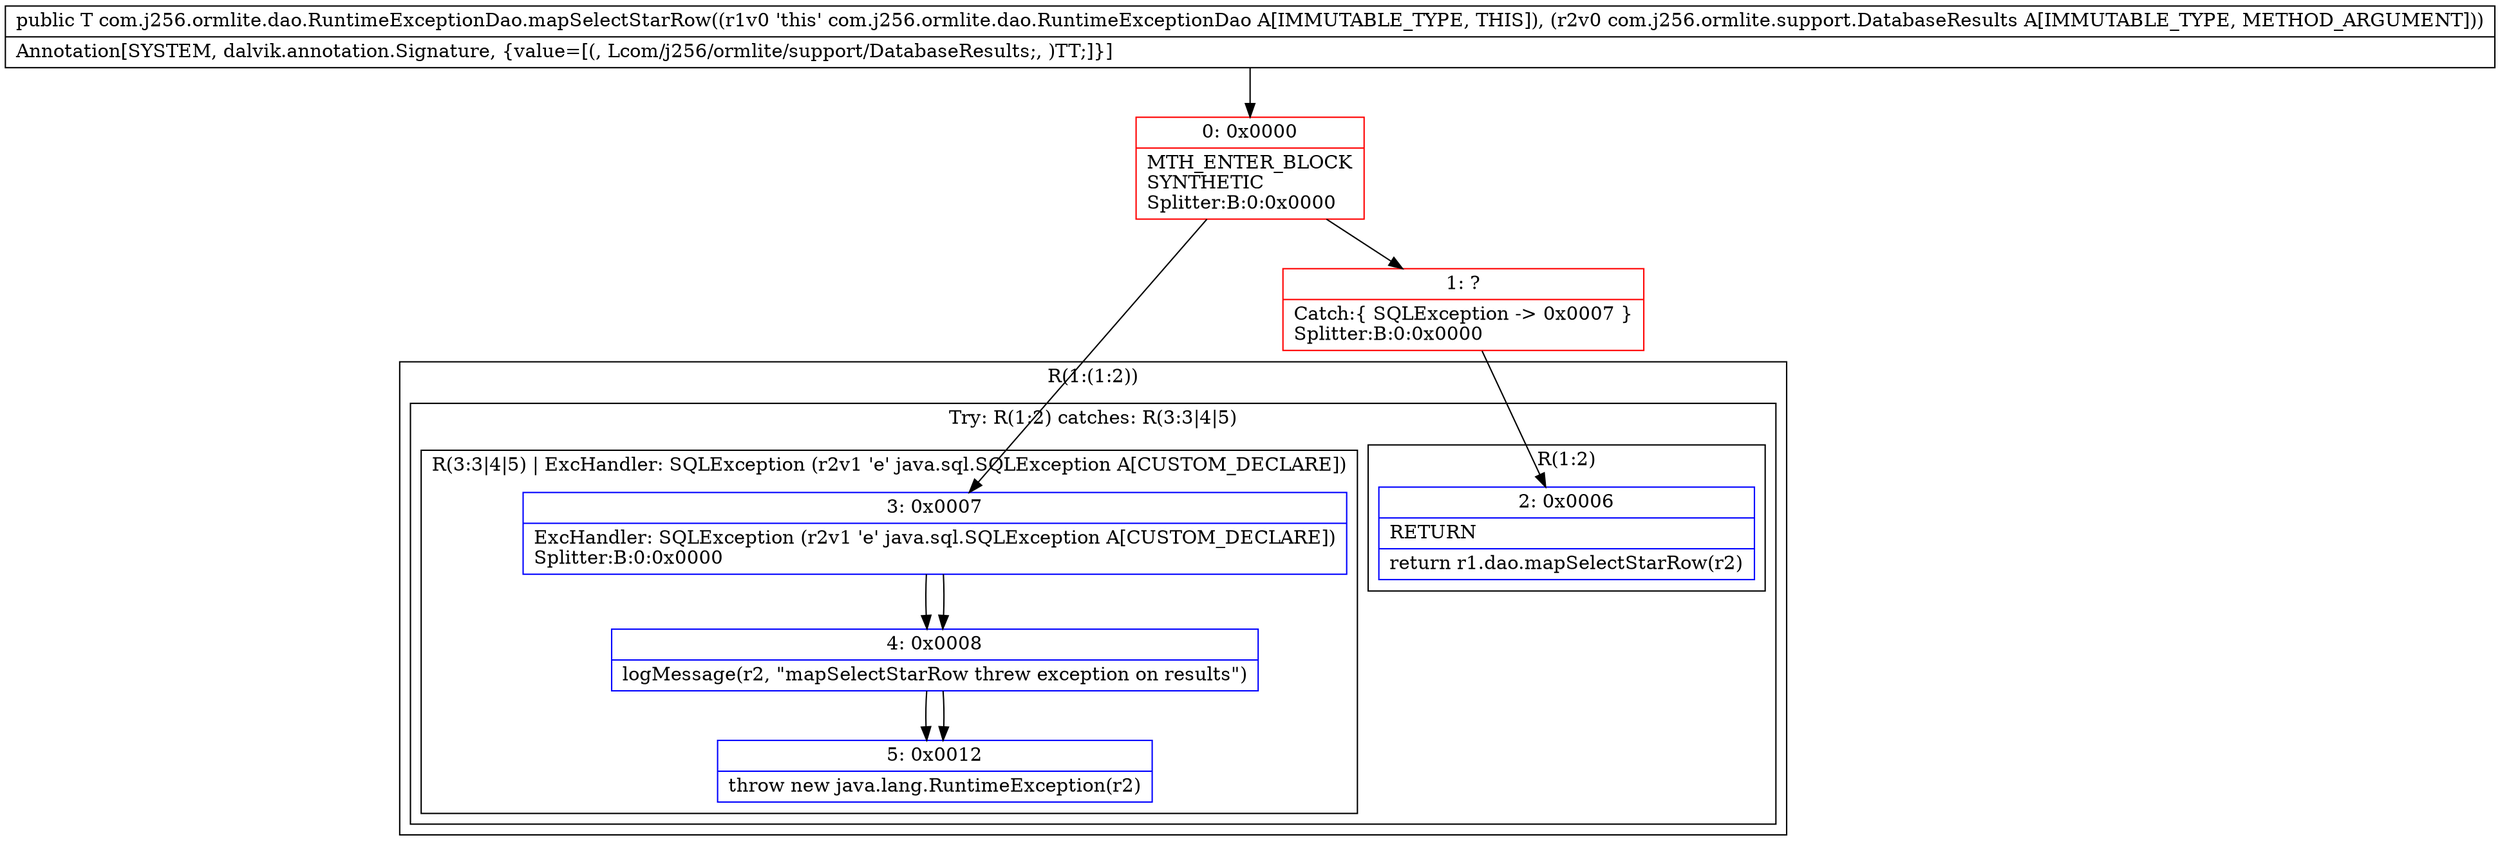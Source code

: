 digraph "CFG forcom.j256.ormlite.dao.RuntimeExceptionDao.mapSelectStarRow(Lcom\/j256\/ormlite\/support\/DatabaseResults;)Ljava\/lang\/Object;" {
subgraph cluster_Region_575181708 {
label = "R(1:(1:2))";
node [shape=record,color=blue];
subgraph cluster_TryCatchRegion_504675340 {
label = "Try: R(1:2) catches: R(3:3|4|5)";
node [shape=record,color=blue];
subgraph cluster_Region_1596007317 {
label = "R(1:2)";
node [shape=record,color=blue];
Node_2 [shape=record,label="{2\:\ 0x0006|RETURN\l|return r1.dao.mapSelectStarRow(r2)\l}"];
}
subgraph cluster_Region_2016382981 {
label = "R(3:3|4|5) | ExcHandler: SQLException (r2v1 'e' java.sql.SQLException A[CUSTOM_DECLARE])\l";
node [shape=record,color=blue];
Node_3 [shape=record,label="{3\:\ 0x0007|ExcHandler: SQLException (r2v1 'e' java.sql.SQLException A[CUSTOM_DECLARE])\lSplitter:B:0:0x0000\l}"];
Node_4 [shape=record,label="{4\:\ 0x0008|logMessage(r2, \"mapSelectStarRow threw exception on results\")\l}"];
Node_5 [shape=record,label="{5\:\ 0x0012|throw new java.lang.RuntimeException(r2)\l}"];
}
}
}
subgraph cluster_Region_2016382981 {
label = "R(3:3|4|5) | ExcHandler: SQLException (r2v1 'e' java.sql.SQLException A[CUSTOM_DECLARE])\l";
node [shape=record,color=blue];
Node_3 [shape=record,label="{3\:\ 0x0007|ExcHandler: SQLException (r2v1 'e' java.sql.SQLException A[CUSTOM_DECLARE])\lSplitter:B:0:0x0000\l}"];
Node_4 [shape=record,label="{4\:\ 0x0008|logMessage(r2, \"mapSelectStarRow threw exception on results\")\l}"];
Node_5 [shape=record,label="{5\:\ 0x0012|throw new java.lang.RuntimeException(r2)\l}"];
}
Node_0 [shape=record,color=red,label="{0\:\ 0x0000|MTH_ENTER_BLOCK\lSYNTHETIC\lSplitter:B:0:0x0000\l}"];
Node_1 [shape=record,color=red,label="{1\:\ ?|Catch:\{ SQLException \-\> 0x0007 \}\lSplitter:B:0:0x0000\l}"];
MethodNode[shape=record,label="{public T com.j256.ormlite.dao.RuntimeExceptionDao.mapSelectStarRow((r1v0 'this' com.j256.ormlite.dao.RuntimeExceptionDao A[IMMUTABLE_TYPE, THIS]), (r2v0 com.j256.ormlite.support.DatabaseResults A[IMMUTABLE_TYPE, METHOD_ARGUMENT]))  | Annotation[SYSTEM, dalvik.annotation.Signature, \{value=[(, Lcom\/j256\/ormlite\/support\/DatabaseResults;, )TT;]\}]\l}"];
MethodNode -> Node_0;
Node_3 -> Node_4;
Node_4 -> Node_5;
Node_3 -> Node_4;
Node_4 -> Node_5;
Node_0 -> Node_1;
Node_0 -> Node_3;
Node_1 -> Node_2;
}

